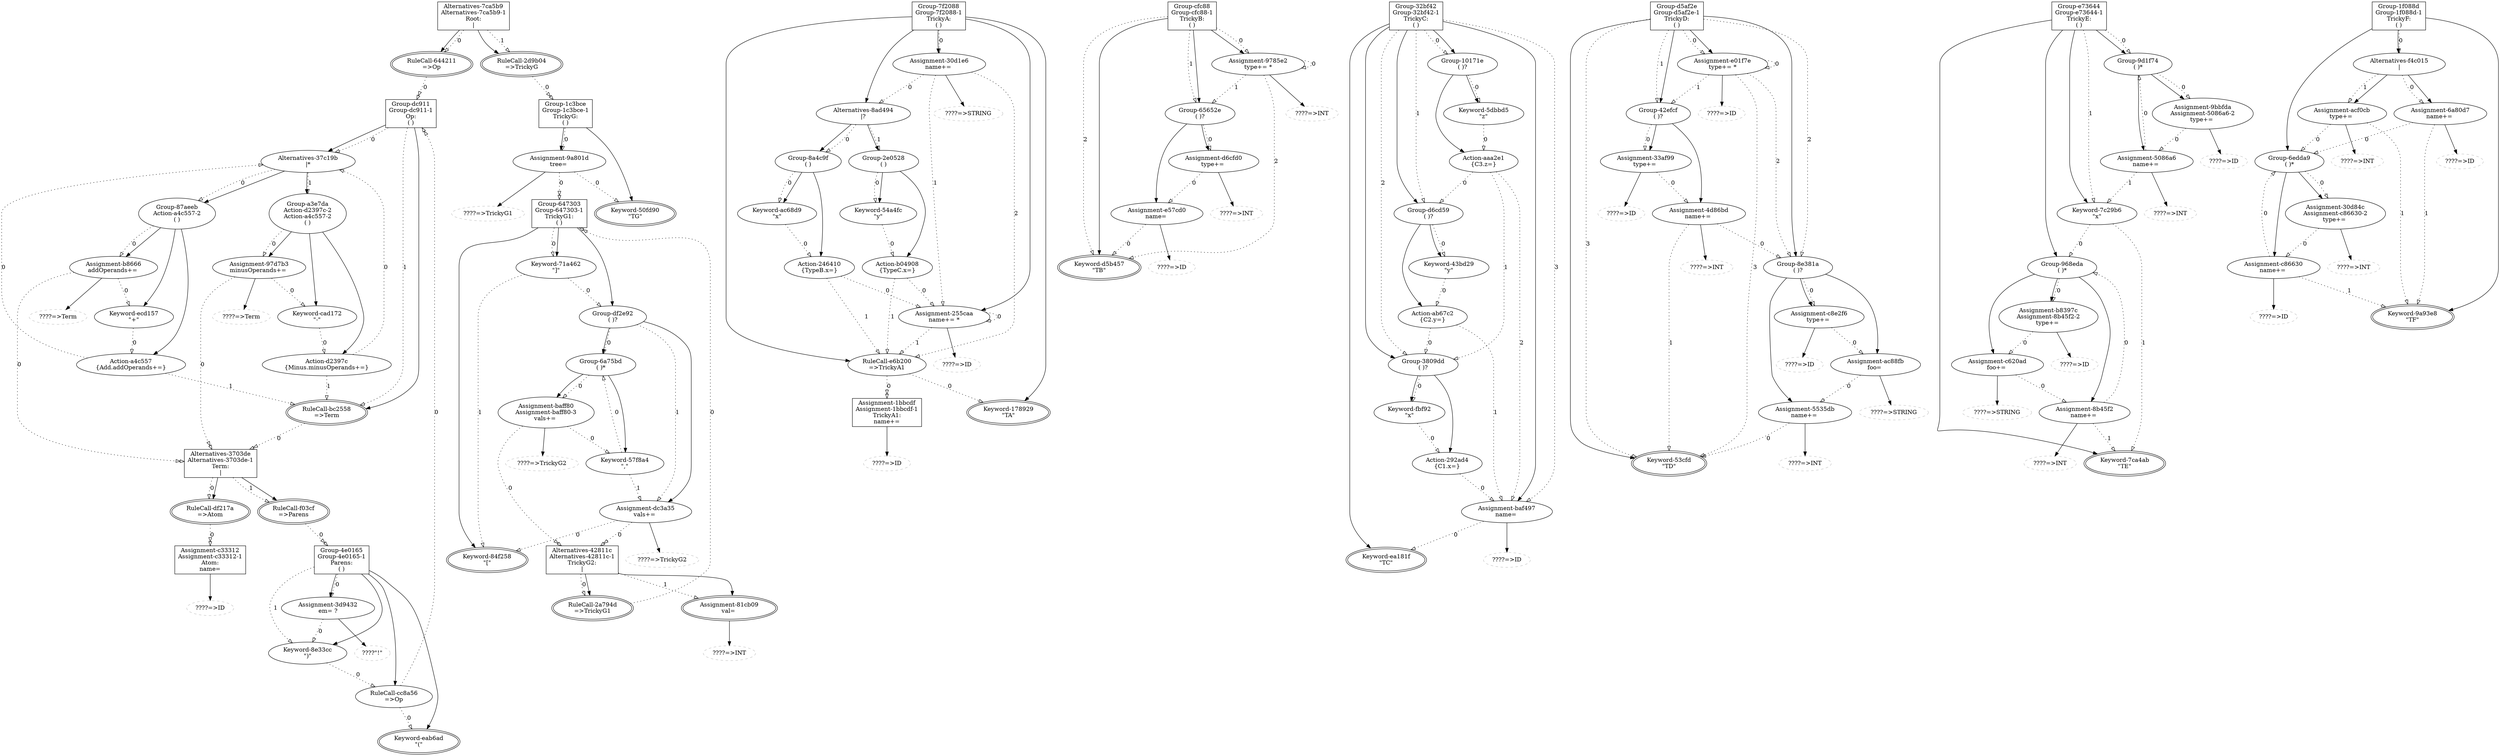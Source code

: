 ## This is a Graphviz .dot file (http://www.graphviz.org/)
## You can use the command 'dot -Tpdf this.dot > out.pdf' to render it.
digraph G {
alternatives12066064 [shape=record,label="Alternatives-7ca5b9\nAlternatives-7ca5b9-1\nRoot:\n\|"];
rulecall8131233 [label="RuleCall-644211\n=>Op",peripheries=2];
rulecall11209562 [label="RuleCall-2d9b04\n=>TrickyG",peripheries=2];
group589547 [shape=record,label="Group-dc911\nGroup-dc911-1\nOp:\n( )"];
rulecall9960306 [label="RuleCall-bc2558\n=>Term",peripheries=2];
alternatives16590017 [label="Alternatives-37c19b\n\|*"];
group7872204 [label="Group-87aeeb\nAction-a4c557-2\n( )"];
action3021757 [label="Action-a4c557\n{Add.addOperands+=}"];
keyword13616878 [label="Keyword-ecd157\n\"+\""];
assignment871367 [label="Assignment-b8666\naddOperands+= "];
rulecall15347792 [color=grey,label="????=>Term",style=dashed];
group653455 [label="Group-a3e7da\nAction-d2397c-2\nAction-a4c557-2\n( )"];
action10326410 [label="Action-d2397c\n{Minus.minusOperands+=}"];
keyword12982506 [label="Keyword-cad172\n\"-\""];
assignment9285020 [label="Assignment-97d7b3\nminusOperands+= "];
rulecall8447297 [color=grey,label="????=>Term",style=dashed];
alternatives4548652 [shape=record,label="Alternatives-3703de\nAlternatives-3703de-1\nTerm:\n\|"];
rulecall12214122 [label="RuleCall-df217a\n=>Atom",peripheries=2];
rulecall13523657 [label="RuleCall-f03cf\n=>Parens",peripheries=2];
assignment7703600 [shape=record,label="Assignment-c33312\nAssignment-c33312-1\nAtom:\nname= ",peripheries=2];
rulecall4634509 [color=grey,label="????=>ID",style=dashed];
group14963550 [shape=record,label="Group-4e0165\nGroup-4e0165-1\nParens:\n( )"];
keyword1918571 [label="Keyword-eab6ad\n\"(\"",peripheries=2];
rulecall16398622 [label="RuleCall-cc8a56\n=>Op"];
keyword12329394 [label="Keyword-8e33cc\n\")\""];
assignment4742449 [label="Assignment-3d9432\nem= ?"];
keyword14578298 [color=grey,label="????\"!\"",style=dashed];
group10597554 [shape=record,label="Group-7f2088\nGroup-7f2088-1\nTrickyA:\n( )"];
keyword6165367 [label="Keyword-178929\n\"TA\"",peripheries=2];
rulecall5246392 [label="RuleCall-e6b200\n=>TrickyA1"];
assignment11850021 [label="Assignment-255caa\nname+= *"];
rulecall982014 [color=grey,label="????=>ID",style=dashed];
alternatives12709391 [label="Alternatives-8ad494\n\|?"];
group16007850 [label="Group-8a4c9f\n( )"];
action4514793 [label="Action-246410\n{TypeB.x=}"];
keyword4103667 [label="Keyword-ac68d9\n\"x\""];
group15980237 [label="Group-2e0528\n( )"];
action10180554 [label="Action-b04908\n{TypeC.x=}"];
keyword16591066 [label="Keyword-54a4fc\n\"y\""];
assignment8721855 [label="Assignment-30d1e6\nname+= "];
rulecall5686507 [color=grey,label="????=>STRING",style=dashed];
assignment14377348 [shape=record,label="Assignment-1bbcdf\nAssignment-1bbcdf-1\nTrickyA1:\nname+= ",peripheries=2];
rulecall14626530 [color=grey,label="????=>ID",style=dashed];
group2190320 [shape=record,label="Group-cfc88\nGroup-cfc88-1\nTrickyB:\n( )"];
keyword3511453 [label="Keyword-d5b457\n\"TB\"",peripheries=2];
group11524946 [label="Group-65652e\n( )?"];
assignment6816933 [label="Assignment-e57cd0\nname= "];
rulecall586364 [color=grey,label="????=>ID",style=dashed];
assignment6805778 [label="Assignment-d6cfd0\ntype+= "];
rulecall14429558 [color=grey,label="????=>INT",style=dashed];
assignment2933592 [label="Assignment-9785e2\ntype+= *"];
rulecall13434733 [color=grey,label="????=>INT",style=dashed];
group1691706 [shape=record,label="Group-32bf42\nGroup-32bf42-1\nTrickyC:\n( )"];
keyword11908305 [label="Keyword-ea181f\n\"TC\"",peripheries=2];
assignment7475452 [label="Assignment-baf497\nname= "];
rulecall12143514 [color=grey,label="????=>ID",style=dashed];
group1216313 [label="Group-3809dd\n( )?"];
action7924562 [label="Action-292ad4\n{C1.x=}"];
keyword13513771 [label="Keyword-fbf92\n\"x\""];
group12779330 [label="Group-d6cd59\n( )?"];
action293045 [label="Action-ab67c2\n{C2.y=}"];
keyword10006154 [label="Keyword-43bd29\n\"y\""];
group15402397 [label="Group-10171e\n( )?"];
action12435804 [label="Action-aaa2e1\n{C3.z=}"];
keyword878972 [label="Keyword-5dbbd5\n\"z\""];
group10654318 [shape=record,label="Group-d5af2e\nGroup-d5af2e-1\nTrickyD:\n( )"];
keyword3908946 [label="Keyword-53cfd\n\"TD\"",peripheries=2];
group14865448 [label="Group-8e381a\n( )?"];
assignment14065660 [label="Assignment-5535db\nname+= "];
rulecall10585976 [color=grey,label="????=>INT",style=dashed];
assignment12903533 [label="Assignment-ac88fb\nfoo= "];
rulecall7392962 [color=grey,label="????=>STRING",style=dashed];
assignment1466846 [label="Assignment-c8e2f6\ntype+= "];
rulecall7556075 [color=grey,label="????=>ID",style=dashed];
group8214396 [label="Group-42efcf\n( )?"];
assignment16431811 [label="Assignment-4d86bd\nname+= "];
rulecall16485507 [color=grey,label="????=>INT",style=dashed];
assignment12977425 [label="Assignment-33af99\ntype+= "];
rulecall7779722 [color=grey,label="????=>ID",style=dashed];
assignment8954587 [label="Assignment-e01f7e\ntype+= *"];
rulecall8129389 [color=grey,label="????=>ID",style=dashed];
group12643554 [shape=record,label="Group-e73644\nGroup-e73644-1\nTrickyE:\n( )"];
keyword6269 [label="Keyword-7ca4ab\n\"TE\"",peripheries=2];
group4711210 [label="Group-968eda\n( )*"];
assignment9633525 [label="Assignment-8b45f2\nname+= "];
rulecall10528753 [color=grey,label="????=>INT",style=dashed];
assignment7469570 [label="Assignment-c620ad\nfoo+= "];
rulecall13935168 [color=grey,label="????=>STRING",style=dashed];
assignment15221176 [label="Assignment-b8397c\nAssignment-8b45f2-2\ntype+= "];
rulecall3327925 [color=grey,label="????=>ID",style=dashed];
keyword13987440 [label="Keyword-7c29b6\n\"x\""];
group4568697 [label="Group-9d1f74\n( )*"];
assignment13558633 [label="Assignment-5086a6\nname+= "];
rulecall11806547 [color=grey,label="????=>INT",style=dashed];
assignment8514363 [label="Assignment-9bbfda\nAssignment-5086a6-2\ntype+= "];
rulecall8029521 [color=grey,label="????=>ID",style=dashed];
group16406343 [shape=record,label="Group-1f088d\nGroup-1f088d-1\nTrickyF:\n( )"];
keyword7876150 [label="Keyword-9a93e8\n\"TF\"",peripheries=2];
group2223992 [label="Group-6edda9\n( )*"];
assignment15782326 [label="Assignment-c86630\nname+= "];
rulecall5781901 [color=grey,label="????=>ID",style=dashed];
assignment2778494 [label="Assignment-30d84c\nAssignment-c86630-2\ntype+= "];
rulecall7159440 [color=grey,label="????=>INT",style=dashed];
alternatives2522468 [label="Alternatives-f4c015\n\|"];
assignment15878776 [label="Assignment-6a80d7\nname+= "];
rulecall16195255 [color=grey,label="????=>ID",style=dashed];
assignment114153 [label="Assignment-acf0cb\ntype+= "];
rulecall5966979 [color=grey,label="????=>INT",style=dashed];
group6571721 [shape=record,label="Group-1c3bce\nGroup-1c3bce-1\nTrickyG:\n( )"];
keyword6507222 [label="Keyword-50fd90\n\"TG\"",peripheries=2];
assignment12996689 [label="Assignment-9a801d\ntree= "];
rulecall12793696 [color=grey,label="????=>TrickyG1",style=dashed];
group8623864 [shape=record,label="Group-647303\nGroup-647303-1\nTrickyG1:\n( )"];
keyword2920513 [label="Keyword-84f258\n\"[\"",peripheries=2];
group11709415 [label="Group-df2e92\n( )?"];
assignment3404427 [label="Assignment-dc3a35\nvals+= "];
rulecall7899762 [color=grey,label="????=>TrickyG2",style=dashed];
group13199898 [label="Group-6a75bd\n( )*"];
keyword5563348 [label="Keyword-57f8a4\n\",\""];
assignment3769707 [label="Assignment-baff80\nAssignment-baff80-3\nvals+= "];
rulecall6701376 [color=grey,label="????=>TrickyG2",style=dashed];
keyword4582566 [label="Keyword-71a462\n\"]\""];
alternatives6229975 [shape=record,label="Alternatives-42811c\nAlternatives-42811c-1\nTrickyG2:\n\|"];
rulecall588756 [label="RuleCall-2a794d\n=>TrickyG1",peripheries=2];
assignment13456972 [label="Assignment-81cb09\nval= ",peripheries=2];
rulecall14467596 [color=grey,label="????=>INT",style=dashed];
rulecall8131233->group589547 [label=0,style=dotted,arrowhead=onormalonormal];
alternatives12066064->rulecall8131233 [];
rulecall11209562->group6571721 [label=0,style=dotted,arrowhead=onormalonormal];
alternatives12066064->rulecall11209562 [];
alternatives12066064->rulecall8131233 [label=0,style=dotted,arrowhead=onormal];
alternatives12066064->rulecall11209562 [label=1,style=dotted,arrowhead=onormal];
rulecall9960306->alternatives4548652 [label=0,style=dotted,arrowhead=onormalonormal];
group589547->rulecall9960306 [];
action3021757->alternatives16590017 [label=0,style=dotted,arrowhead=onormal];
action3021757->rulecall9960306 [label=1,style=dotted,arrowhead=onormal];
group7872204->action3021757 [];
keyword13616878->action3021757 [label=0,style=dotted,arrowhead=onormal];
group7872204->keyword13616878 [];
assignment871367->rulecall15347792 [];
assignment871367->alternatives4548652 [label=0,style=dotted,arrowhead=onormalonormal];
assignment871367->keyword13616878 [arrowtail=odot,label=0,style=dotted,arrowhead=onormal];
group7872204->assignment871367 [];
group7872204->assignment871367 [label=0,style=dotted,arrowhead=onormal];
alternatives16590017->group7872204 [];
action10326410->alternatives16590017 [label=0,style=dotted,arrowhead=onormal];
action10326410->rulecall9960306 [label=1,style=dotted,arrowhead=onormal];
group653455->action10326410 [];
keyword12982506->action10326410 [label=0,style=dotted,arrowhead=onormal];
group653455->keyword12982506 [];
assignment9285020->rulecall8447297 [];
assignment9285020->alternatives4548652 [label=0,style=dotted,arrowhead=onormalonormal];
assignment9285020->keyword12982506 [arrowtail=odot,label=0,style=dotted,arrowhead=onormal];
group653455->assignment9285020 [];
group653455->assignment9285020 [label=0,style=dotted,arrowhead=onormal];
alternatives16590017->group653455 [];
alternatives16590017->group7872204 [label=0,style=dotted,arrowhead=onormal];
alternatives16590017->group653455 [label=1,style=dotted,arrowhead=onormal];
group589547->alternatives16590017 [];
group589547->alternatives16590017 [label=0,style=dotted,arrowhead=onormal];
group589547->rulecall9960306 [label=1,style=dotted,arrowhead=onormal];
rulecall12214122->assignment7703600 [label=0,style=dotted,arrowhead=onormalonormal];
alternatives4548652->rulecall12214122 [];
rulecall13523657->group14963550 [label=0,style=dotted,arrowhead=onormalonormal];
alternatives4548652->rulecall13523657 [];
alternatives4548652->rulecall12214122 [label=0,style=dotted,arrowhead=onormal];
alternatives4548652->rulecall13523657 [label=1,style=dotted,arrowhead=onormal];
assignment7703600->rulecall4634509 [];
group14963550->keyword1918571 [];
rulecall16398622->group589547 [label=0,style=dotted,arrowhead=onormalonormal];
rulecall16398622->keyword1918571 [arrowtail=odot,label=0,style=dotted,arrowhead=onormal];
group14963550->rulecall16398622 [];
keyword12329394->rulecall16398622 [label=0,style=dotted,arrowhead=onormal];
group14963550->keyword12329394 [];
assignment4742449->keyword14578298 [];
assignment4742449->keyword12329394 [label=0,style=dotted,arrowhead=onormal];
group14963550->assignment4742449 [];
group14963550->assignment4742449 [label=0,style=dotted,arrowhead=onormal];
group14963550->keyword12329394 [label=1,style=dotted,arrowhead=onormal];
group10597554->keyword6165367 [];
rulecall5246392->assignment14377348 [label=0,style=dotted,arrowhead=onormalonormal];
rulecall5246392->keyword6165367 [arrowtail=odot,label=0,style=dotted,arrowhead=onormal];
group10597554->rulecall5246392 [];
assignment11850021->rulecall982014 [];
assignment11850021->assignment11850021 [label=0,style=dotted,arrowhead=onormal];
assignment11850021->rulecall5246392 [label=1,style=dotted,arrowhead=onormal];
group10597554->assignment11850021 [];
action4514793->assignment11850021 [label=0,style=dotted,arrowhead=onormal];
action4514793->rulecall5246392 [label=1,style=dotted,arrowhead=onormal];
group16007850->action4514793 [];
keyword4103667->action4514793 [label=0,style=dotted,arrowhead=onormal];
group16007850->keyword4103667 [];
group16007850->keyword4103667 [label=0,style=dotted,arrowhead=onormal];
alternatives12709391->group16007850 [];
action10180554->assignment11850021 [label=0,style=dotted,arrowhead=onormal];
action10180554->rulecall5246392 [label=1,style=dotted,arrowhead=onormal];
group15980237->action10180554 [];
keyword16591066->action10180554 [label=0,style=dotted,arrowhead=onormal];
group15980237->keyword16591066 [];
group15980237->keyword16591066 [label=0,style=dotted,arrowhead=onormal];
alternatives12709391->group15980237 [];
alternatives12709391->group16007850 [label=0,style=dotted,arrowhead=onormal];
alternatives12709391->group15980237 [label=1,style=dotted,arrowhead=onormal];
group10597554->alternatives12709391 [];
assignment8721855->rulecall5686507 [];
assignment8721855->alternatives12709391 [label=0,style=dotted,arrowhead=onormal];
assignment8721855->assignment11850021 [label=1,style=dotted,arrowhead=onormal];
assignment8721855->rulecall5246392 [label=2,style=dotted,arrowhead=onormal];
group10597554->assignment8721855 [];
group10597554->assignment8721855 [label=0,style=dotted,arrowhead=onormal];
assignment14377348->rulecall14626530 [];
group2190320->keyword3511453 [];
assignment6816933->rulecall586364 [];
assignment6816933->keyword3511453 [label=0,style=dotted,arrowhead=onormal];
group11524946->assignment6816933 [];
assignment6805778->rulecall14429558 [];
assignment6805778->assignment6816933 [label=0,style=dotted,arrowhead=onormal];
group11524946->assignment6805778 [];
group11524946->assignment6805778 [label=0,style=dotted,arrowhead=onormal];
group2190320->group11524946 [];
assignment2933592->rulecall13434733 [];
assignment2933592->assignment2933592 [label=0,style=dotted,arrowhead=onormal];
assignment2933592->group11524946 [label=1,style=dotted,arrowhead=onormal];
assignment2933592->keyword3511453 [label=2,style=dotted,arrowhead=onormal];
group2190320->assignment2933592 [];
group2190320->assignment2933592 [label=0,style=dotted,arrowhead=onormal];
group2190320->group11524946 [label=1,style=dotted,arrowhead=onormal];
group2190320->keyword3511453 [label=2,style=dotted,arrowhead=onormal];
group1691706->keyword11908305 [];
assignment7475452->rulecall12143514 [];
assignment7475452->keyword11908305 [label=0,style=dotted,arrowhead=onormal];
group1691706->assignment7475452 [];
action7924562->assignment7475452 [label=0,style=dotted,arrowhead=onormal];
group1216313->action7924562 [];
keyword13513771->action7924562 [label=0,style=dotted,arrowhead=onormal];
group1216313->keyword13513771 [];
group1216313->keyword13513771 [label=0,style=dotted,arrowhead=onormal];
group1691706->group1216313 [];
action293045->group1216313 [label=0,style=dotted,arrowhead=onormal];
action293045->assignment7475452 [label=1,style=dotted,arrowhead=onormal];
group12779330->action293045 [];
keyword10006154->action293045 [label=0,style=dotted,arrowhead=onormal];
group12779330->keyword10006154 [];
group12779330->keyword10006154 [label=0,style=dotted,arrowhead=onormal];
group1691706->group12779330 [];
action12435804->group12779330 [label=0,style=dotted,arrowhead=onormal];
action12435804->group1216313 [label=1,style=dotted,arrowhead=onormal];
action12435804->assignment7475452 [label=2,style=dotted,arrowhead=onormal];
group15402397->action12435804 [];
keyword878972->action12435804 [label=0,style=dotted,arrowhead=onormal];
group15402397->keyword878972 [];
group15402397->keyword878972 [label=0,style=dotted,arrowhead=onormal];
group1691706->group15402397 [];
group1691706->group15402397 [label=0,style=dotted,arrowhead=onormal];
group1691706->group12779330 [label=1,style=dotted,arrowhead=onormal];
group1691706->group1216313 [label=2,style=dotted,arrowhead=onormal];
group1691706->assignment7475452 [label=3,style=dotted,arrowhead=onormal];
group10654318->keyword3908946 [];
assignment14065660->rulecall10585976 [];
assignment14065660->keyword3908946 [label=0,style=dotted,arrowhead=onormal];
group14865448->assignment14065660 [];
assignment12903533->rulecall7392962 [];
assignment12903533->assignment14065660 [label=0,style=dotted,arrowhead=onormal];
group14865448->assignment12903533 [];
assignment1466846->rulecall7556075 [];
assignment1466846->assignment12903533 [label=0,style=dotted,arrowhead=onormal];
group14865448->assignment1466846 [];
group14865448->assignment1466846 [label=0,style=dotted,arrowhead=onormal];
group10654318->group14865448 [];
assignment16431811->rulecall16485507 [];
assignment16431811->group14865448 [label=0,style=dotted,arrowhead=onormal];
assignment16431811->keyword3908946 [label=1,style=dotted,arrowhead=onormal];
group8214396->assignment16431811 [];
assignment12977425->rulecall7779722 [];
assignment12977425->assignment16431811 [label=0,style=dotted,arrowhead=onormal];
group8214396->assignment12977425 [];
group8214396->assignment12977425 [label=0,style=dotted,arrowhead=onormal];
group10654318->group8214396 [];
assignment8954587->rulecall8129389 [];
assignment8954587->assignment8954587 [label=0,style=dotted,arrowhead=onormal];
assignment8954587->group8214396 [label=1,style=dotted,arrowhead=onormal];
assignment8954587->group14865448 [label=2,style=dotted,arrowhead=onormal];
assignment8954587->keyword3908946 [label=3,style=dotted,arrowhead=onormal];
group10654318->assignment8954587 [];
group10654318->assignment8954587 [label=0,style=dotted,arrowhead=onormal];
group10654318->group8214396 [label=1,style=dotted,arrowhead=onormal];
group10654318->group14865448 [label=2,style=dotted,arrowhead=onormal];
group10654318->keyword3908946 [label=3,style=dotted,arrowhead=onormal];
group12643554->keyword6269 [];
assignment9633525->rulecall10528753 [];
assignment9633525->group4711210 [label=0,style=dotted,arrowhead=onormal];
assignment9633525->keyword6269 [label=1,style=dotted,arrowhead=onormal];
group4711210->assignment9633525 [];
assignment7469570->rulecall13935168 [];
assignment7469570->assignment9633525 [label=0,style=dotted,arrowhead=onormal];
group4711210->assignment7469570 [];
assignment15221176->rulecall3327925 [];
assignment15221176->assignment7469570 [label=0,style=dotted,arrowhead=onormal];
group4711210->assignment15221176 [];
group4711210->assignment15221176 [label=0,style=dotted,arrowhead=onormal];
group12643554->group4711210 [];
keyword13987440->group4711210 [label=0,style=dotted,arrowhead=onormal];
keyword13987440->keyword6269 [label=1,style=dotted,arrowhead=onormal];
group12643554->keyword13987440 [];
assignment13558633->rulecall11806547 [];
assignment13558633->group4568697 [label=0,style=dotted,arrowhead=onormal];
assignment13558633->keyword13987440 [label=1,style=dotted,arrowhead=onormal];
group4568697->assignment13558633 [];
assignment8514363->rulecall8029521 [];
assignment8514363->assignment13558633 [label=0,style=dotted,arrowhead=onormal];
group4568697->assignment8514363 [];
group4568697->assignment8514363 [label=0,style=dotted,arrowhead=onormal];
group12643554->group4568697 [];
group12643554->group4568697 [label=0,style=dotted,arrowhead=onormal];
group12643554->keyword13987440 [label=1,style=dotted,arrowhead=onormal];
group16406343->keyword7876150 [];
assignment15782326->rulecall5781901 [];
assignment15782326->group2223992 [label=0,style=dotted,arrowhead=onormal];
assignment15782326->keyword7876150 [label=1,style=dotted,arrowhead=onormal];
group2223992->assignment15782326 [];
assignment2778494->rulecall7159440 [];
assignment2778494->assignment15782326 [label=0,style=dotted,arrowhead=onormal];
group2223992->assignment2778494 [];
group2223992->assignment2778494 [label=0,style=dotted,arrowhead=onormal];
group16406343->group2223992 [];
assignment15878776->rulecall16195255 [];
assignment15878776->group2223992 [label=0,style=dotted,arrowhead=onormal];
assignment15878776->keyword7876150 [label=1,style=dotted,arrowhead=onormal];
alternatives2522468->assignment15878776 [];
assignment114153->rulecall5966979 [];
assignment114153->group2223992 [label=0,style=dotted,arrowhead=onormal];
assignment114153->keyword7876150 [label=1,style=dotted,arrowhead=onormal];
alternatives2522468->assignment114153 [];
alternatives2522468->assignment15878776 [label=0,style=dotted,arrowhead=onormal];
alternatives2522468->assignment114153 [label=1,style=dotted,arrowhead=onormal];
group16406343->alternatives2522468 [];
group16406343->alternatives2522468 [label=0,style=dotted,arrowhead=onormal];
group6571721->keyword6507222 [];
assignment12996689->rulecall12793696 [];
assignment12996689->group8623864 [label=0,style=dotted,arrowhead=onormalonormal];
assignment12996689->keyword6507222 [arrowtail=odot,label=0,style=dotted,arrowhead=onormal];
group6571721->assignment12996689 [];
group6571721->assignment12996689 [label=0,style=dotted,arrowhead=onormal];
group8623864->keyword2920513 [];
assignment3404427->rulecall7899762 [];
assignment3404427->alternatives6229975 [label=0,style=dotted,arrowhead=onormalonormal];
assignment3404427->keyword2920513 [arrowtail=odot,label=0,style=dotted,arrowhead=onormal];
group11709415->assignment3404427 [];
keyword5563348->group13199898 [label=0,style=dotted,arrowhead=onormal];
keyword5563348->assignment3404427 [label=1,style=dotted,arrowhead=onormal];
group13199898->keyword5563348 [];
assignment3769707->rulecall6701376 [];
assignment3769707->alternatives6229975 [label=0,style=dotted,arrowhead=onormalonormal];
assignment3769707->keyword5563348 [arrowtail=odot,label=0,style=dotted,arrowhead=onormal];
group13199898->assignment3769707 [];
group13199898->assignment3769707 [label=0,style=dotted,arrowhead=onormal];
group11709415->group13199898 [];
group11709415->group13199898 [label=0,style=dotted,arrowhead=onormal];
group11709415->assignment3404427 [label=1,style=dotted,arrowhead=onormal];
group8623864->group11709415 [];
keyword4582566->group11709415 [label=0,style=dotted,arrowhead=onormal];
keyword4582566->keyword2920513 [label=1,style=dotted,arrowhead=onormal];
group8623864->keyword4582566 [];
group8623864->keyword4582566 [label=0,style=dotted,arrowhead=onormal];
rulecall588756->group8623864 [label=0,style=dotted,arrowhead=onormalonormal];
alternatives6229975->rulecall588756 [];
assignment13456972->rulecall14467596 [];
alternatives6229975->assignment13456972 [];
alternatives6229975->rulecall588756 [label=0,style=dotted,arrowhead=onormal];
alternatives6229975->assignment13456972 [label=1,style=dotted,arrowhead=onormal];
}

